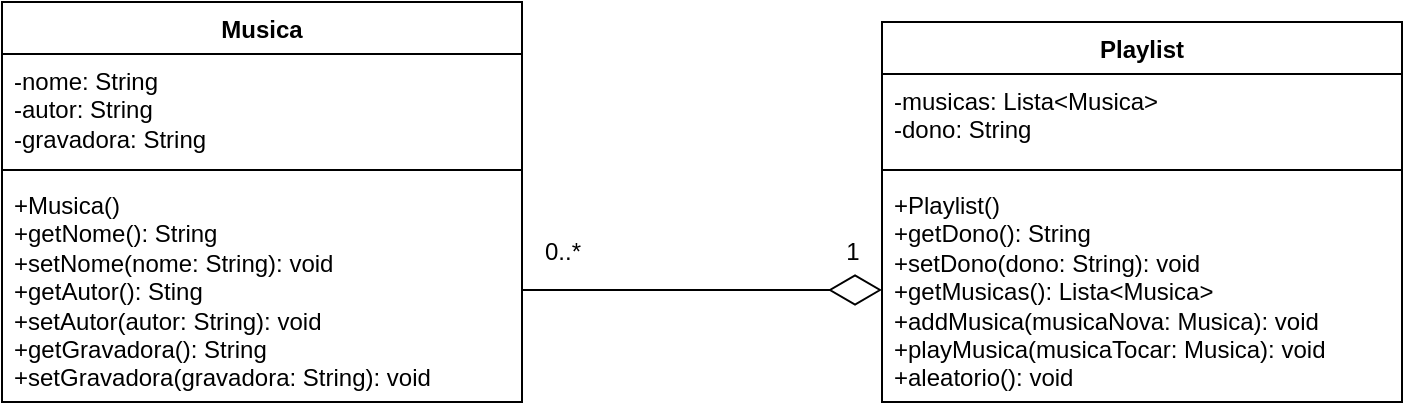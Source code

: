 <mxfile version="24.1.0" type="github">
  <diagram id="C5RBs43oDa-KdzZeNtuy" name="Page-1">
    <mxGraphModel dx="1235" dy="614" grid="1" gridSize="10" guides="1" tooltips="1" connect="1" arrows="1" fold="1" page="1" pageScale="1" pageWidth="827" pageHeight="1169" math="0" shadow="0">
      <root>
        <mxCell id="WIyWlLk6GJQsqaUBKTNV-0" />
        <mxCell id="WIyWlLk6GJQsqaUBKTNV-1" parent="WIyWlLk6GJQsqaUBKTNV-0" />
        <mxCell id="FPIB8zg-wwrVl2GLh9i_-3" value="Musica" style="swimlane;fontStyle=1;align=center;verticalAlign=top;childLayout=stackLayout;horizontal=1;startSize=26;horizontalStack=0;resizeParent=1;resizeParentMax=0;resizeLast=0;collapsible=1;marginBottom=0;whiteSpace=wrap;html=1;" vertex="1" parent="WIyWlLk6GJQsqaUBKTNV-1">
          <mxGeometry x="80" y="120" width="260" height="200" as="geometry" />
        </mxCell>
        <mxCell id="FPIB8zg-wwrVl2GLh9i_-4" value="-nome: String&lt;div&gt;-autor: String&lt;/div&gt;&lt;div&gt;-gravadora: String&lt;/div&gt;" style="text;strokeColor=none;fillColor=none;align=left;verticalAlign=top;spacingLeft=4;spacingRight=4;overflow=hidden;rotatable=0;points=[[0,0.5],[1,0.5]];portConstraint=eastwest;whiteSpace=wrap;html=1;" vertex="1" parent="FPIB8zg-wwrVl2GLh9i_-3">
          <mxGeometry y="26" width="260" height="54" as="geometry" />
        </mxCell>
        <mxCell id="FPIB8zg-wwrVl2GLh9i_-5" value="" style="line;strokeWidth=1;fillColor=none;align=left;verticalAlign=middle;spacingTop=-1;spacingLeft=3;spacingRight=3;rotatable=0;labelPosition=right;points=[];portConstraint=eastwest;strokeColor=inherit;" vertex="1" parent="FPIB8zg-wwrVl2GLh9i_-3">
          <mxGeometry y="80" width="260" height="8" as="geometry" />
        </mxCell>
        <mxCell id="FPIB8zg-wwrVl2GLh9i_-6" value="+Musica()&lt;div&gt;+getNome(): String&lt;/div&gt;&lt;div&gt;+setNome(nome: String): void&lt;/div&gt;&lt;div&gt;+getAutor(): Sting&lt;/div&gt;&lt;div&gt;+setAutor(autor: String): void&lt;/div&gt;&lt;div&gt;+getGravadora(): String&lt;/div&gt;&lt;div&gt;+setGravadora(gravadora: String): void&lt;/div&gt;" style="text;strokeColor=none;fillColor=none;align=left;verticalAlign=top;spacingLeft=4;spacingRight=4;overflow=hidden;rotatable=0;points=[[0,0.5],[1,0.5]];portConstraint=eastwest;whiteSpace=wrap;html=1;" vertex="1" parent="FPIB8zg-wwrVl2GLh9i_-3">
          <mxGeometry y="88" width="260" height="112" as="geometry" />
        </mxCell>
        <mxCell id="FPIB8zg-wwrVl2GLh9i_-7" value="Playlist" style="swimlane;fontStyle=1;align=center;verticalAlign=top;childLayout=stackLayout;horizontal=1;startSize=26;horizontalStack=0;resizeParent=1;resizeParentMax=0;resizeLast=0;collapsible=1;marginBottom=0;whiteSpace=wrap;html=1;" vertex="1" parent="WIyWlLk6GJQsqaUBKTNV-1">
          <mxGeometry x="520" y="130" width="260" height="190" as="geometry" />
        </mxCell>
        <mxCell id="FPIB8zg-wwrVl2GLh9i_-8" value="-musicas: Lista&amp;lt;Musica&amp;gt;&lt;div&gt;-dono: String&lt;/div&gt;" style="text;strokeColor=none;fillColor=none;align=left;verticalAlign=top;spacingLeft=4;spacingRight=4;overflow=hidden;rotatable=0;points=[[0,0.5],[1,0.5]];portConstraint=eastwest;whiteSpace=wrap;html=1;" vertex="1" parent="FPIB8zg-wwrVl2GLh9i_-7">
          <mxGeometry y="26" width="260" height="44" as="geometry" />
        </mxCell>
        <mxCell id="FPIB8zg-wwrVl2GLh9i_-9" value="" style="line;strokeWidth=1;fillColor=none;align=left;verticalAlign=middle;spacingTop=-1;spacingLeft=3;spacingRight=3;rotatable=0;labelPosition=right;points=[];portConstraint=eastwest;strokeColor=inherit;" vertex="1" parent="FPIB8zg-wwrVl2GLh9i_-7">
          <mxGeometry y="70" width="260" height="8" as="geometry" />
        </mxCell>
        <mxCell id="FPIB8zg-wwrVl2GLh9i_-10" value="+Playlist()&lt;div&gt;+getDono(): String&lt;/div&gt;&lt;div&gt;+setDono(dono: String): void&lt;/div&gt;&lt;div&gt;+getMusicas(): Lista&amp;lt;Musica&amp;gt;&lt;br&gt;&lt;/div&gt;&lt;div&gt;+addMusica(musicaNova: Musica): void&lt;/div&gt;&lt;div&gt;+playMusica(musicaTocar: Musica): void&lt;/div&gt;&lt;div&gt;+aleatorio(): void&lt;/div&gt;" style="text;strokeColor=none;fillColor=none;align=left;verticalAlign=top;spacingLeft=4;spacingRight=4;overflow=hidden;rotatable=0;points=[[0,0.5],[1,0.5]];portConstraint=eastwest;whiteSpace=wrap;html=1;" vertex="1" parent="FPIB8zg-wwrVl2GLh9i_-7">
          <mxGeometry y="78" width="260" height="112" as="geometry" />
        </mxCell>
        <mxCell id="FPIB8zg-wwrVl2GLh9i_-11" value="" style="endArrow=diamondThin;endFill=0;endSize=24;html=1;rounded=0;exitX=1;exitY=0.5;exitDx=0;exitDy=0;entryX=0;entryY=0.5;entryDx=0;entryDy=0;" edge="1" parent="WIyWlLk6GJQsqaUBKTNV-1" source="FPIB8zg-wwrVl2GLh9i_-6" target="FPIB8zg-wwrVl2GLh9i_-10">
          <mxGeometry width="160" relative="1" as="geometry">
            <mxPoint x="390" y="360" as="sourcePoint" />
            <mxPoint x="500" y="450" as="targetPoint" />
          </mxGeometry>
        </mxCell>
        <mxCell id="FPIB8zg-wwrVl2GLh9i_-13" value="1" style="text;html=1;align=center;verticalAlign=middle;resizable=0;points=[];autosize=1;strokeColor=none;fillColor=none;" vertex="1" parent="WIyWlLk6GJQsqaUBKTNV-1">
          <mxGeometry x="490" y="230" width="30" height="30" as="geometry" />
        </mxCell>
        <mxCell id="FPIB8zg-wwrVl2GLh9i_-14" value="0..*" style="text;html=1;align=center;verticalAlign=middle;resizable=0;points=[];autosize=1;strokeColor=none;fillColor=none;" vertex="1" parent="WIyWlLk6GJQsqaUBKTNV-1">
          <mxGeometry x="340" y="230" width="40" height="30" as="geometry" />
        </mxCell>
      </root>
    </mxGraphModel>
  </diagram>
</mxfile>
